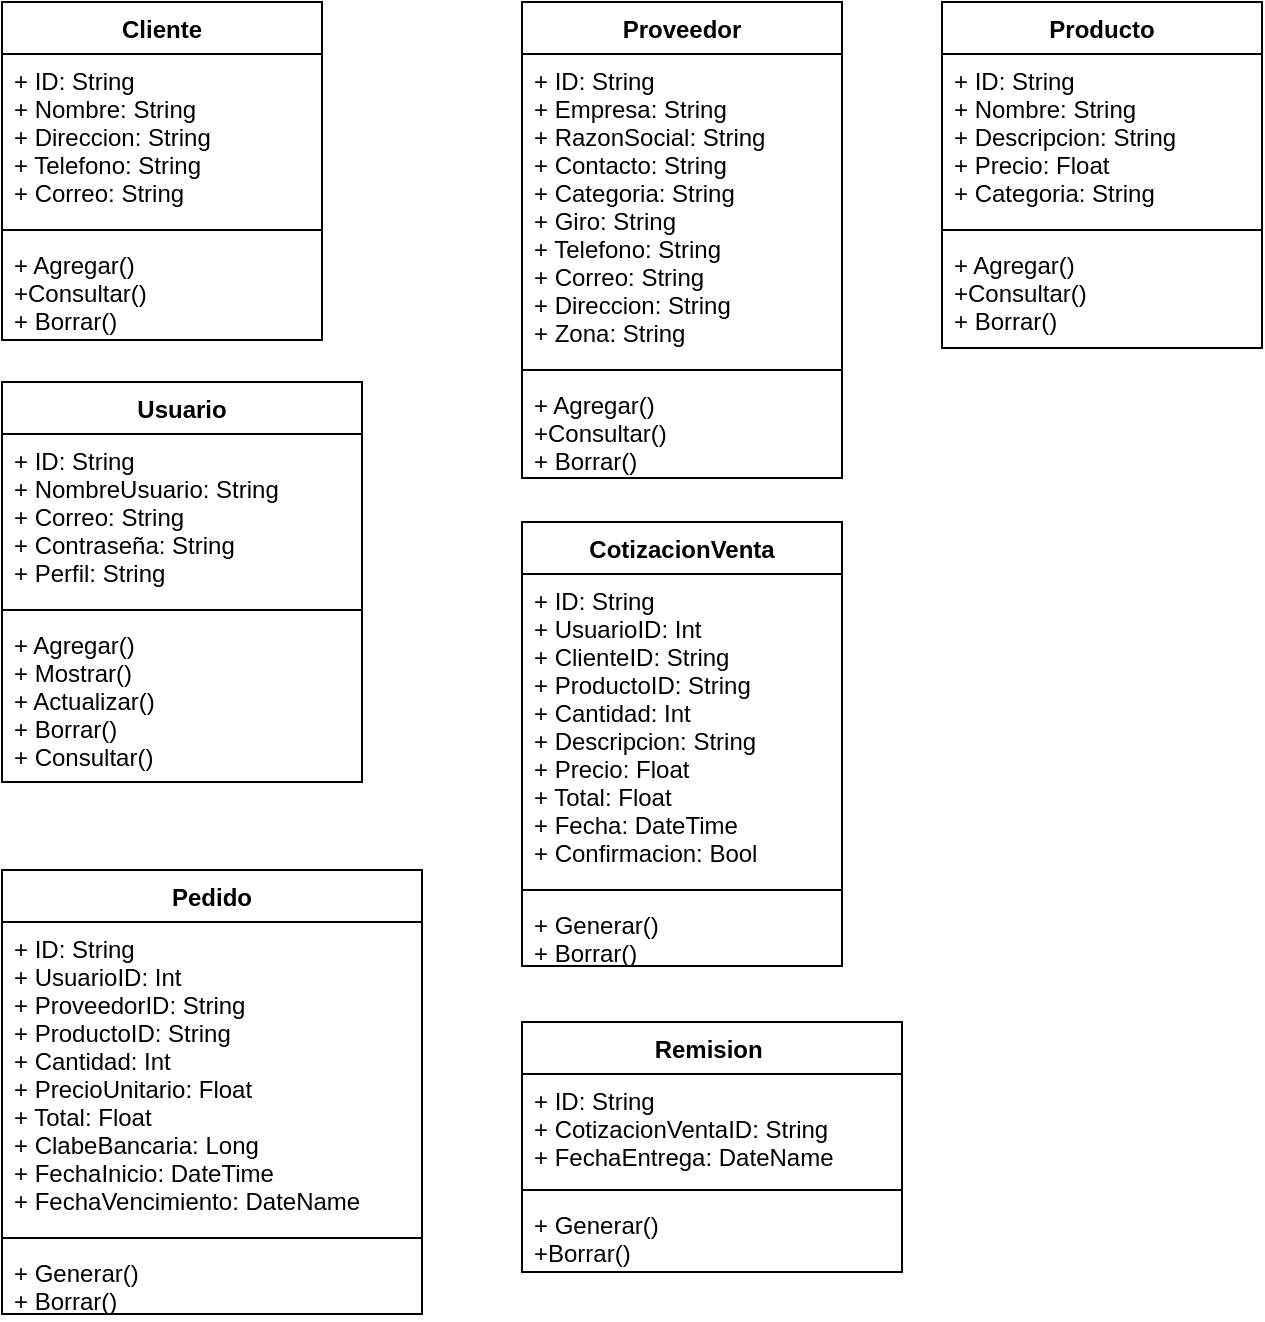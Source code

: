<mxfile version="20.8.5" type="github">
  <diagram id="FI5vfG2Q37MUcjfD5TJF" name="Página-1">
    <mxGraphModel dx="1434" dy="796" grid="0" gridSize="10" guides="1" tooltips="1" connect="1" arrows="1" fold="1" page="1" pageScale="1" pageWidth="1400" pageHeight="850" math="0" shadow="0">
      <root>
        <mxCell id="0" />
        <mxCell id="1" parent="0" />
        <mxCell id="gUmSvFqWFvqFIwigdSi8-5" value="Cliente" style="swimlane;fontStyle=1;align=center;verticalAlign=top;childLayout=stackLayout;horizontal=1;startSize=26;horizontalStack=0;resizeParent=1;resizeParentMax=0;resizeLast=0;collapsible=1;marginBottom=0;" parent="1" vertex="1">
          <mxGeometry x="100" y="40" width="160" height="169" as="geometry">
            <mxRectangle x="600" y="40" width="80" height="30" as="alternateBounds" />
          </mxGeometry>
        </mxCell>
        <mxCell id="gUmSvFqWFvqFIwigdSi8-6" value="+ ID: String &#xa;+ Nombre: String&#xa;+ Direccion: String&#xa;+ Telefono: String&#xa;+ Correo: String" style="text;strokeColor=none;fillColor=none;align=left;verticalAlign=top;spacingLeft=4;spacingRight=4;overflow=hidden;rotatable=0;points=[[0,0.5],[1,0.5]];portConstraint=eastwest;" parent="gUmSvFqWFvqFIwigdSi8-5" vertex="1">
          <mxGeometry y="26" width="160" height="84" as="geometry" />
        </mxCell>
        <mxCell id="gUmSvFqWFvqFIwigdSi8-38" value="" style="line;strokeWidth=1;fillColor=none;align=left;verticalAlign=middle;spacingTop=-1;spacingLeft=3;spacingRight=3;rotatable=0;labelPosition=right;points=[];portConstraint=eastwest;strokeColor=inherit;" parent="gUmSvFqWFvqFIwigdSi8-5" vertex="1">
          <mxGeometry y="110" width="160" height="8" as="geometry" />
        </mxCell>
        <mxCell id="gUmSvFqWFvqFIwigdSi8-37" value="+ Agregar()&#xa;+Consultar()&#xa;+ Borrar()" style="text;strokeColor=none;fillColor=none;align=left;verticalAlign=top;spacingLeft=4;spacingRight=4;overflow=hidden;rotatable=0;points=[[0,0.5],[1,0.5]];portConstraint=eastwest;" parent="gUmSvFqWFvqFIwigdSi8-5" vertex="1">
          <mxGeometry y="118" width="160" height="51" as="geometry" />
        </mxCell>
        <mxCell id="gUmSvFqWFvqFIwigdSi8-13" value="CotizacionVenta" style="swimlane;fontStyle=1;align=center;verticalAlign=top;childLayout=stackLayout;horizontal=1;startSize=26;horizontalStack=0;resizeParent=1;resizeParentMax=0;resizeLast=0;collapsible=1;marginBottom=0;" parent="1" vertex="1">
          <mxGeometry x="360" y="300" width="160" height="222" as="geometry" />
        </mxCell>
        <mxCell id="gUmSvFqWFvqFIwigdSi8-14" value="+ ID: String &#xa;+ UsuarioID: Int &#xa;+ ClienteID: String &#xa;+ ProductoID: String&#xa;+ Cantidad: Int &#xa;+ Descripcion: String &#xa;+ Precio: Float &#xa;+ Total: Float &#xa;+ Fecha: DateTime &#xa;+ Confirmacion: Bool " style="text;strokeColor=none;fillColor=none;align=left;verticalAlign=top;spacingLeft=4;spacingRight=4;overflow=hidden;rotatable=0;points=[[0,0.5],[1,0.5]];portConstraint=eastwest;" parent="gUmSvFqWFvqFIwigdSi8-13" vertex="1">
          <mxGeometry y="26" width="160" height="154" as="geometry" />
        </mxCell>
        <mxCell id="gUmSvFqWFvqFIwigdSi8-42" value="" style="line;strokeWidth=1;fillColor=none;align=left;verticalAlign=middle;spacingTop=-1;spacingLeft=3;spacingRight=3;rotatable=0;labelPosition=right;points=[];portConstraint=eastwest;strokeColor=inherit;" parent="gUmSvFqWFvqFIwigdSi8-13" vertex="1">
          <mxGeometry y="180" width="160" height="8" as="geometry" />
        </mxCell>
        <mxCell id="gUmSvFqWFvqFIwigdSi8-41" value="+ Generar()&#xa;+ Borrar()" style="text;strokeColor=none;fillColor=none;align=left;verticalAlign=top;spacingLeft=4;spacingRight=4;overflow=hidden;rotatable=0;points=[[0,0.5],[1,0.5]];portConstraint=eastwest;" parent="gUmSvFqWFvqFIwigdSi8-13" vertex="1">
          <mxGeometry y="188" width="160" height="34" as="geometry" />
        </mxCell>
        <mxCell id="gUmSvFqWFvqFIwigdSi8-17" value="Pedido" style="swimlane;fontStyle=1;align=center;verticalAlign=top;childLayout=stackLayout;horizontal=1;startSize=26;horizontalStack=0;resizeParent=1;resizeParentMax=0;resizeLast=0;collapsible=1;marginBottom=0;" parent="1" vertex="1">
          <mxGeometry x="100" y="474" width="210" height="222" as="geometry" />
        </mxCell>
        <mxCell id="gUmSvFqWFvqFIwigdSi8-18" value="+ ID: String &#xa;+ UsuarioID: Int &#xa;+ ProveedorID: String&#xa;+ ProductoID: String &#xa;+ Cantidad: Int &#xa;+ PrecioUnitario: Float &#xa;+ Total: Float &#xa;+ ClabeBancaria: Long &#xa;+ FechaInicio: DateTime &#xa;+ FechaVencimiento: DateName " style="text;strokeColor=none;fillColor=none;align=left;verticalAlign=top;spacingLeft=4;spacingRight=4;overflow=hidden;rotatable=0;points=[[0,0.5],[1,0.5]];portConstraint=eastwest;" parent="gUmSvFqWFvqFIwigdSi8-17" vertex="1">
          <mxGeometry y="26" width="210" height="154" as="geometry" />
        </mxCell>
        <mxCell id="gUmSvFqWFvqFIwigdSi8-45" value="" style="line;strokeWidth=1;fillColor=none;align=left;verticalAlign=middle;spacingTop=-1;spacingLeft=3;spacingRight=3;rotatable=0;labelPosition=right;points=[];portConstraint=eastwest;strokeColor=inherit;" parent="gUmSvFqWFvqFIwigdSi8-17" vertex="1">
          <mxGeometry y="180" width="210" height="8" as="geometry" />
        </mxCell>
        <mxCell id="gUmSvFqWFvqFIwigdSi8-44" value="+ Generar()&#xa;+ Borrar()" style="text;strokeColor=none;fillColor=none;align=left;verticalAlign=top;spacingLeft=4;spacingRight=4;overflow=hidden;rotatable=0;points=[[0,0.5],[1,0.5]];portConstraint=eastwest;" parent="gUmSvFqWFvqFIwigdSi8-17" vertex="1">
          <mxGeometry y="188" width="210" height="34" as="geometry" />
        </mxCell>
        <mxCell id="gUmSvFqWFvqFIwigdSi8-19" value="Producto" style="swimlane;fontStyle=1;align=center;verticalAlign=top;childLayout=stackLayout;horizontal=1;startSize=26;horizontalStack=0;resizeParent=1;resizeParentMax=0;resizeLast=0;collapsible=1;marginBottom=0;" parent="1" vertex="1">
          <mxGeometry x="570" y="40" width="160" height="173" as="geometry" />
        </mxCell>
        <mxCell id="gUmSvFqWFvqFIwigdSi8-20" value="+ ID: String &#xa;+ Nombre: String &#xa;+ Descripcion: String &#xa;+ Precio: Float &#xa;+ Categoria: String " style="text;strokeColor=none;fillColor=none;align=left;verticalAlign=top;spacingLeft=4;spacingRight=4;overflow=hidden;rotatable=0;points=[[0,0.5],[1,0.5]];portConstraint=eastwest;" parent="gUmSvFqWFvqFIwigdSi8-19" vertex="1">
          <mxGeometry y="26" width="160" height="84" as="geometry" />
        </mxCell>
        <mxCell id="gUmSvFqWFvqFIwigdSi8-52" value="" style="line;strokeWidth=1;fillColor=none;align=left;verticalAlign=middle;spacingTop=-1;spacingLeft=3;spacingRight=3;rotatable=0;labelPosition=right;points=[];portConstraint=eastwest;strokeColor=inherit;" parent="gUmSvFqWFvqFIwigdSi8-19" vertex="1">
          <mxGeometry y="110" width="160" height="8" as="geometry" />
        </mxCell>
        <mxCell id="gUmSvFqWFvqFIwigdSi8-51" value="+ Agregar()&#xa;+Consultar()&#xa;+ Borrar()" style="text;strokeColor=none;fillColor=none;align=left;verticalAlign=top;spacingLeft=4;spacingRight=4;overflow=hidden;rotatable=0;points=[[0,0.5],[1,0.5]];portConstraint=eastwest;" parent="gUmSvFqWFvqFIwigdSi8-19" vertex="1">
          <mxGeometry y="118" width="160" height="55" as="geometry" />
        </mxCell>
        <mxCell id="gUmSvFqWFvqFIwigdSi8-21" value="Proveedor" style="swimlane;fontStyle=1;align=center;verticalAlign=top;childLayout=stackLayout;horizontal=1;startSize=26;horizontalStack=0;resizeParent=1;resizeParentMax=0;resizeLast=0;collapsible=1;marginBottom=0;" parent="1" vertex="1">
          <mxGeometry x="360" y="40" width="160" height="238" as="geometry">
            <mxRectangle x="600" y="40" width="80" height="30" as="alternateBounds" />
          </mxGeometry>
        </mxCell>
        <mxCell id="gUmSvFqWFvqFIwigdSi8-22" value="+ ID: String &#xa;+ Empresa: String &#xa;+ RazonSocial: String &#xa;+ Contacto: String &#xa;+ Categoria: String &#xa;+ Giro: String &#xa;+ Telefono: String&#xa;+ Correo: String&#xa;+ Direccion: String&#xa;+ Zona: String&#xa; " style="text;strokeColor=none;fillColor=none;align=left;verticalAlign=top;spacingLeft=4;spacingRight=4;overflow=hidden;rotatable=0;points=[[0,0.5],[1,0.5]];portConstraint=eastwest;" parent="gUmSvFqWFvqFIwigdSi8-21" vertex="1">
          <mxGeometry y="26" width="160" height="154" as="geometry" />
        </mxCell>
        <mxCell id="gUmSvFqWFvqFIwigdSi8-47" value="" style="line;strokeWidth=1;fillColor=none;align=left;verticalAlign=middle;spacingTop=-1;spacingLeft=3;spacingRight=3;rotatable=0;labelPosition=right;points=[];portConstraint=eastwest;strokeColor=inherit;" parent="gUmSvFqWFvqFIwigdSi8-21" vertex="1">
          <mxGeometry y="180" width="160" height="8" as="geometry" />
        </mxCell>
        <mxCell id="gUmSvFqWFvqFIwigdSi8-46" value="+ Agregar()&#xa;+Consultar()&#xa;+ Borrar()" style="text;strokeColor=none;fillColor=none;align=left;verticalAlign=top;spacingLeft=4;spacingRight=4;overflow=hidden;rotatable=0;points=[[0,0.5],[1,0.5]];portConstraint=eastwest;" parent="gUmSvFqWFvqFIwigdSi8-21" vertex="1">
          <mxGeometry y="188" width="160" height="50" as="geometry" />
        </mxCell>
        <mxCell id="gUmSvFqWFvqFIwigdSi8-23" value="Remision " style="swimlane;fontStyle=1;align=center;verticalAlign=top;childLayout=stackLayout;horizontal=1;startSize=26;horizontalStack=0;resizeParent=1;resizeParentMax=0;resizeLast=0;collapsible=1;marginBottom=0;" parent="1" vertex="1">
          <mxGeometry x="360" y="550" width="190" height="125" as="geometry" />
        </mxCell>
        <mxCell id="gUmSvFqWFvqFIwigdSi8-24" value="+ ID: String &#xa;+ CotizacionVentaID: String &#xa;+ FechaEntrega: DateName " style="text;strokeColor=none;fillColor=none;align=left;verticalAlign=top;spacingLeft=4;spacingRight=4;overflow=hidden;rotatable=0;points=[[0,0.5],[1,0.5]];portConstraint=eastwest;" parent="gUmSvFqWFvqFIwigdSi8-23" vertex="1">
          <mxGeometry y="26" width="190" height="54" as="geometry" />
        </mxCell>
        <mxCell id="gUmSvFqWFvqFIwigdSi8-50" value="" style="line;strokeWidth=1;fillColor=none;align=left;verticalAlign=middle;spacingTop=-1;spacingLeft=3;spacingRight=3;rotatable=0;labelPosition=right;points=[];portConstraint=eastwest;strokeColor=inherit;" parent="gUmSvFqWFvqFIwigdSi8-23" vertex="1">
          <mxGeometry y="80" width="190" height="8" as="geometry" />
        </mxCell>
        <mxCell id="gUmSvFqWFvqFIwigdSi8-48" value="+ Generar()&#xa;+Borrar()" style="text;strokeColor=none;fillColor=none;align=left;verticalAlign=top;spacingLeft=4;spacingRight=4;overflow=hidden;rotatable=0;points=[[0,0.5],[1,0.5]];portConstraint=eastwest;" parent="gUmSvFqWFvqFIwigdSi8-23" vertex="1">
          <mxGeometry y="88" width="190" height="37" as="geometry" />
        </mxCell>
        <mxCell id="gUmSvFqWFvqFIwigdSi8-25" value="Usuario" style="swimlane;fontStyle=1;align=center;verticalAlign=top;childLayout=stackLayout;horizontal=1;startSize=26;horizontalStack=0;resizeParent=1;resizeParentMax=0;resizeLast=0;collapsible=1;marginBottom=0;" parent="1" vertex="1">
          <mxGeometry x="100" y="230" width="180" height="200" as="geometry">
            <mxRectangle x="600" y="40" width="80" height="30" as="alternateBounds" />
          </mxGeometry>
        </mxCell>
        <mxCell id="gUmSvFqWFvqFIwigdSi8-26" value="+ ID: String &#xa;+ NombreUsuario: String &#xa;+ Correo: String &#xa;+ Contraseña: String &#xa;+ Perfil: String" style="text;strokeColor=none;fillColor=none;align=left;verticalAlign=top;spacingLeft=4;spacingRight=4;overflow=hidden;rotatable=0;points=[[0,0.5],[1,0.5]];portConstraint=eastwest;" parent="gUmSvFqWFvqFIwigdSi8-25" vertex="1">
          <mxGeometry y="26" width="180" height="84" as="geometry" />
        </mxCell>
        <mxCell id="gUmSvFqWFvqFIwigdSi8-39" value="" style="line;strokeWidth=1;fillColor=none;align=left;verticalAlign=middle;spacingTop=-1;spacingLeft=3;spacingRight=3;rotatable=0;labelPosition=right;points=[];portConstraint=eastwest;strokeColor=inherit;" parent="gUmSvFqWFvqFIwigdSi8-25" vertex="1">
          <mxGeometry y="110" width="180" height="8" as="geometry" />
        </mxCell>
        <mxCell id="gUmSvFqWFvqFIwigdSi8-40" value="+ Agregar()&#xa;+ Mostrar()&#xa;+ Actualizar()&#xa;+ Borrar()&#xa;+ Consultar()" style="text;strokeColor=none;fillColor=none;align=left;verticalAlign=top;spacingLeft=4;spacingRight=4;overflow=hidden;rotatable=0;points=[[0,0.5],[1,0.5]];portConstraint=eastwest;" parent="gUmSvFqWFvqFIwigdSi8-25" vertex="1">
          <mxGeometry y="118" width="180" height="82" as="geometry" />
        </mxCell>
      </root>
    </mxGraphModel>
  </diagram>
</mxfile>
